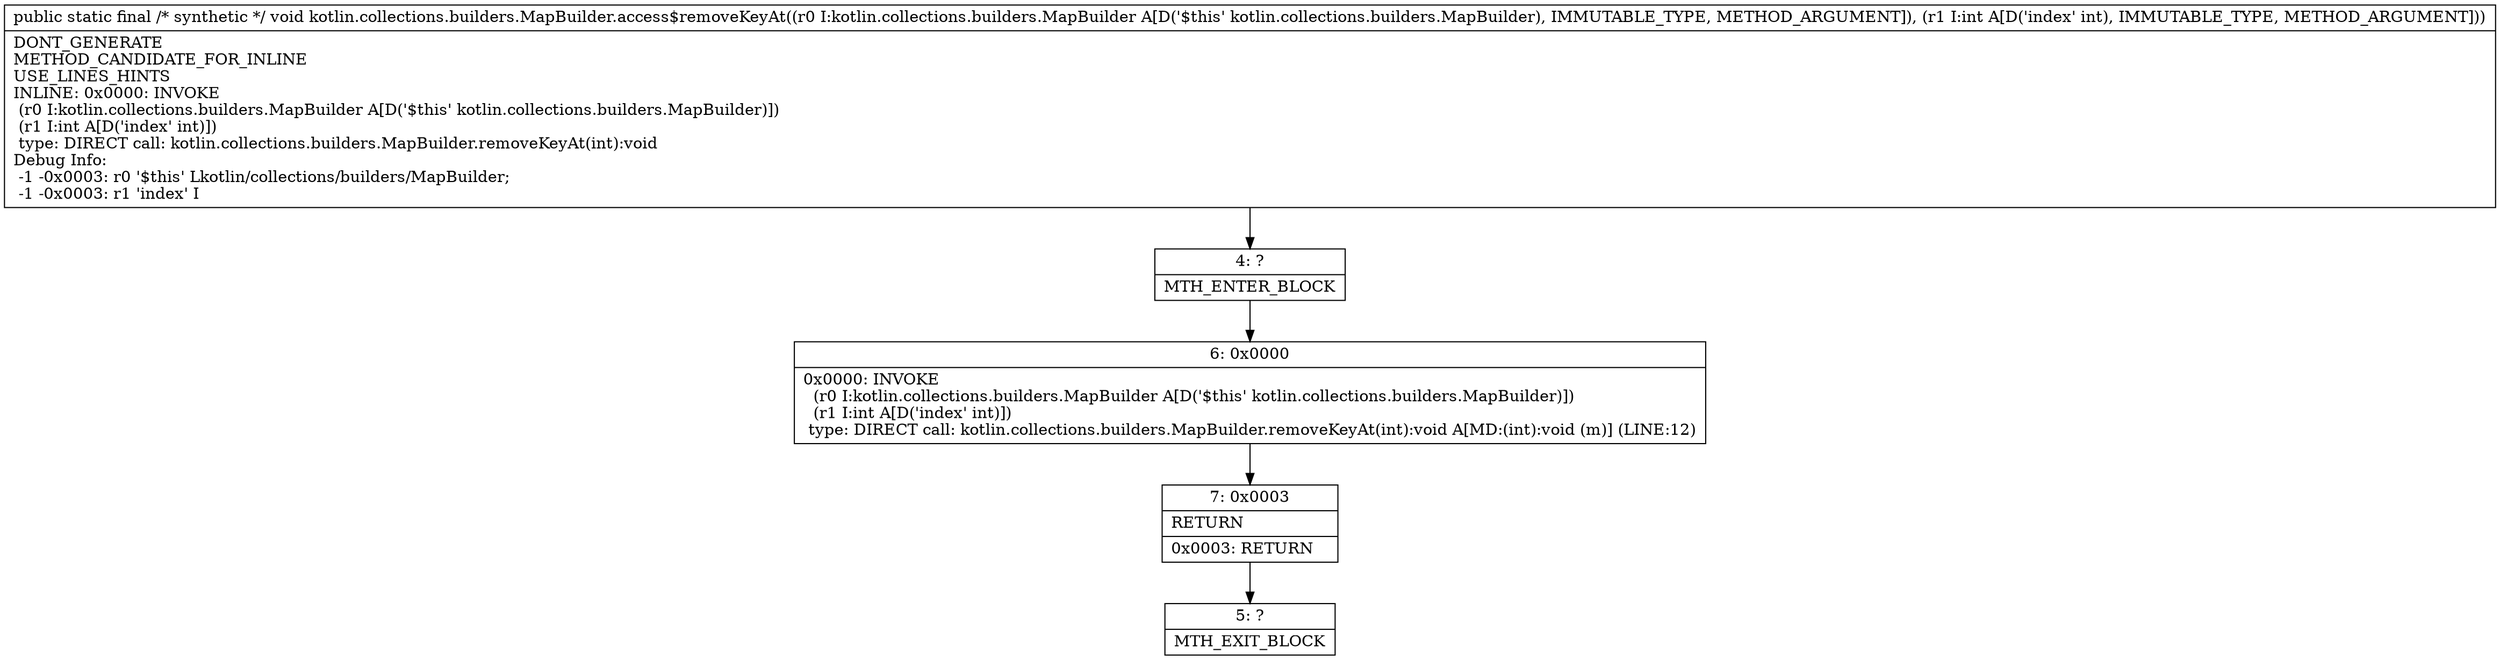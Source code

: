 digraph "CFG forkotlin.collections.builders.MapBuilder.access$removeKeyAt(Lkotlin\/collections\/builders\/MapBuilder;I)V" {
Node_4 [shape=record,label="{4\:\ ?|MTH_ENTER_BLOCK\l}"];
Node_6 [shape=record,label="{6\:\ 0x0000|0x0000: INVOKE  \l  (r0 I:kotlin.collections.builders.MapBuilder A[D('$this' kotlin.collections.builders.MapBuilder)])\l  (r1 I:int A[D('index' int)])\l type: DIRECT call: kotlin.collections.builders.MapBuilder.removeKeyAt(int):void A[MD:(int):void (m)] (LINE:12)\l}"];
Node_7 [shape=record,label="{7\:\ 0x0003|RETURN\l|0x0003: RETURN   \l}"];
Node_5 [shape=record,label="{5\:\ ?|MTH_EXIT_BLOCK\l}"];
MethodNode[shape=record,label="{public static final \/* synthetic *\/ void kotlin.collections.builders.MapBuilder.access$removeKeyAt((r0 I:kotlin.collections.builders.MapBuilder A[D('$this' kotlin.collections.builders.MapBuilder), IMMUTABLE_TYPE, METHOD_ARGUMENT]), (r1 I:int A[D('index' int), IMMUTABLE_TYPE, METHOD_ARGUMENT]))  | DONT_GENERATE\lMETHOD_CANDIDATE_FOR_INLINE\lUSE_LINES_HINTS\lINLINE: 0x0000: INVOKE  \l  (r0 I:kotlin.collections.builders.MapBuilder A[D('$this' kotlin.collections.builders.MapBuilder)])\l  (r1 I:int A[D('index' int)])\l type: DIRECT call: kotlin.collections.builders.MapBuilder.removeKeyAt(int):void\lDebug Info:\l  \-1 \-0x0003: r0 '$this' Lkotlin\/collections\/builders\/MapBuilder;\l  \-1 \-0x0003: r1 'index' I\l}"];
MethodNode -> Node_4;Node_4 -> Node_6;
Node_6 -> Node_7;
Node_7 -> Node_5;
}

